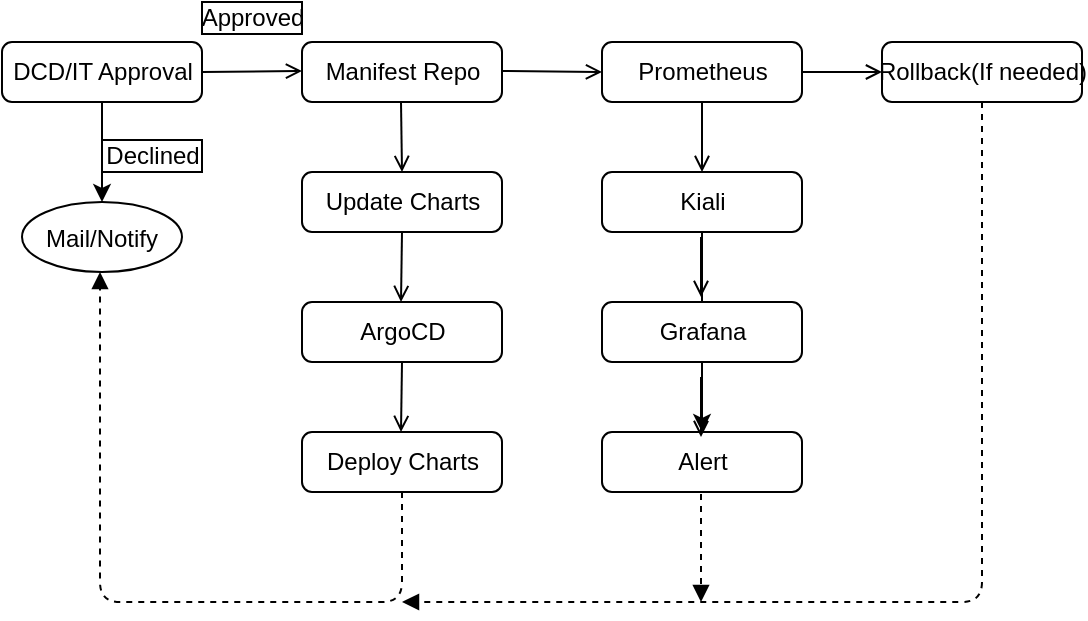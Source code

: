 <mxfile>
    <diagram id="yN3nZFpeZtjUTLLa2uiG" name="Page-1">
        <mxGraphModel dx="798" dy="617" grid="1" gridSize="10" guides="1" tooltips="1" connect="1" arrows="1" fold="1" page="1" pageScale="1" pageWidth="850" pageHeight="1100" math="0" shadow="0">
            <root>
                <mxCell id="0"/>
                <mxCell id="1" parent="0"/>
                <mxCell id="2" value="Manifest Repo" style="html=1;rounded=1;absoluteArcSize=1;arcSize=10;" vertex="1" parent="1">
                    <mxGeometry x="260" y="110" width="100" height="30" as="geometry"/>
                </mxCell>
                <mxCell id="3" value="Update Charts" style="html=1;rounded=1;absoluteArcSize=1;arcSize=10;" vertex="1" parent="1">
                    <mxGeometry x="260" y="175" width="100" height="30" as="geometry"/>
                </mxCell>
                <mxCell id="4" value="ArgoCD" style="html=1;rounded=1;absoluteArcSize=1;arcSize=10;" vertex="1" parent="1">
                    <mxGeometry x="260" y="240" width="100" height="30" as="geometry"/>
                </mxCell>
                <mxCell id="5" value="Deploy Charts" style="html=1;rounded=1;absoluteArcSize=1;arcSize=10;" vertex="1" parent="1">
                    <mxGeometry x="260" y="305" width="100" height="30" as="geometry"/>
                </mxCell>
                <mxCell id="6" value="" style="html=1;rounded=0;labelBackgroundColor=none;align=left;spacingLeft=5;endArrow=open;endFill=0;entryX=0.5;entryY=0;entryDx=0;entryDy=0;" edge="1" parent="1">
                    <mxGeometry relative="1" as="geometry">
                        <mxPoint x="309.5" y="140" as="sourcePoint"/>
                        <mxPoint x="310" y="175" as="targetPoint"/>
                    </mxGeometry>
                </mxCell>
                <mxCell id="7" value="" style="html=1;rounded=0;labelBackgroundColor=none;align=left;spacingLeft=5;endArrow=open;endFill=0;exitX=0.5;exitY=1;exitDx=0;exitDy=0;" edge="1" parent="1" source="3">
                    <mxGeometry relative="1" as="geometry">
                        <mxPoint x="309.5" y="210" as="sourcePoint"/>
                        <mxPoint x="309.5" y="240" as="targetPoint"/>
                    </mxGeometry>
                </mxCell>
                <mxCell id="8" value="" style="html=1;rounded=0;labelBackgroundColor=none;align=left;spacingLeft=5;endArrow=open;endFill=0;exitX=0.5;exitY=1;exitDx=0;exitDy=0;" edge="1" parent="1" source="4">
                    <mxGeometry relative="1" as="geometry">
                        <mxPoint x="310" y="275" as="sourcePoint"/>
                        <mxPoint x="309.5" y="305" as="targetPoint"/>
                    </mxGeometry>
                </mxCell>
                <mxCell id="11" value="" style="html=1;rounded=0;labelBackgroundColor=none;align=left;spacingLeft=5;endArrow=open;endFill=0;entryX=0.5;entryY=0;entryDx=0;entryDy=0;" edge="1" parent="1" target="12">
                    <mxGeometry relative="1" as="geometry">
                        <mxPoint x="429.5" y="140" as="sourcePoint"/>
                        <mxPoint x="430" y="175" as="targetPoint"/>
                    </mxGeometry>
                </mxCell>
                <mxCell id="12" value="Prometheus" style="html=1;rounded=1;absoluteArcSize=1;arcSize=10;" vertex="1" parent="1">
                    <mxGeometry x="410" y="110" width="100" height="30" as="geometry"/>
                </mxCell>
                <mxCell id="37" value="" style="edgeStyle=none;html=1;" edge="1" parent="1" source="13" target="35">
                    <mxGeometry relative="1" as="geometry"/>
                </mxCell>
                <mxCell id="13" value="Kiali" style="html=1;rounded=1;absoluteArcSize=1;arcSize=10;" vertex="1" parent="1">
                    <mxGeometry x="410" y="175" width="100" height="30" as="geometry"/>
                </mxCell>
                <mxCell id="14" value="" style="html=1;rounded=0;labelBackgroundColor=none;align=left;spacingLeft=5;endArrow=open;endFill=0;" edge="1" parent="1" source="12" target="13">
                    <mxGeometry relative="1" as="geometry"/>
                </mxCell>
                <mxCell id="15" value="Grafana" style="html=1;rounded=1;absoluteArcSize=1;arcSize=10;" vertex="1" parent="1">
                    <mxGeometry x="410" y="240" width="100" height="30" as="geometry"/>
                </mxCell>
                <mxCell id="16" value="" style="html=1;rounded=0;labelBackgroundColor=none;align=left;spacingLeft=5;endArrow=open;endFill=0;" edge="1" parent="1">
                    <mxGeometry relative="1" as="geometry">
                        <mxPoint x="459.5" y="207.5" as="sourcePoint"/>
                        <mxPoint x="459.5" y="237.5" as="targetPoint"/>
                    </mxGeometry>
                </mxCell>
                <mxCell id="17" value="" style="html=1;rounded=0;labelBackgroundColor=none;align=left;spacingLeft=5;endArrow=open;endFill=0;entryX=0;entryY=0.5;entryDx=0;entryDy=0;" edge="1" parent="1" target="12">
                    <mxGeometry relative="1" as="geometry">
                        <mxPoint x="360" y="124.5" as="sourcePoint"/>
                        <mxPoint x="400" y="124.5" as="targetPoint"/>
                    </mxGeometry>
                </mxCell>
                <mxCell id="18" value="Rollback(If needed)" style="html=1;rounded=1;absoluteArcSize=1;arcSize=10;" vertex="1" parent="1">
                    <mxGeometry x="550" y="110" width="100" height="30" as="geometry"/>
                </mxCell>
                <mxCell id="19" value="" style="html=1;rounded=0;labelBackgroundColor=none;align=left;spacingLeft=5;endArrow=open;endFill=0;" edge="1" parent="1" target="18">
                    <mxGeometry relative="1" as="geometry">
                        <mxPoint x="510" y="125" as="sourcePoint"/>
                    </mxGeometry>
                </mxCell>
                <mxCell id="27" value="" style="edgeStyle=none;html=1;" edge="1" parent="1" source="20" target="23">
                    <mxGeometry relative="1" as="geometry"/>
                </mxCell>
                <mxCell id="20" value="DCD/IT Approval" style="html=1;rounded=1;absoluteArcSize=1;arcSize=10;" vertex="1" parent="1">
                    <mxGeometry x="110" y="110" width="100" height="30" as="geometry"/>
                </mxCell>
                <mxCell id="21" value="" style="html=1;rounded=0;labelBackgroundColor=none;align=left;spacingLeft=5;endArrow=open;endFill=0;exitX=1;exitY=0.5;exitDx=0;exitDy=0;" edge="1" parent="1" source="20">
                    <mxGeometry relative="1" as="geometry">
                        <mxPoint x="220" y="124.5" as="sourcePoint"/>
                        <mxPoint x="260" y="124.5" as="targetPoint"/>
                    </mxGeometry>
                </mxCell>
                <mxCell id="23" value="Mail/Notify" style="ellipse;" vertex="1" parent="1">
                    <mxGeometry x="120" y="190" width="80" height="35" as="geometry"/>
                </mxCell>
                <mxCell id="24" value="Approved" style="html=1;" vertex="1" parent="1">
                    <mxGeometry x="210" y="90" width="50" height="16" as="geometry"/>
                </mxCell>
                <mxCell id="28" value="Declined" style="html=1;" vertex="1" parent="1">
                    <mxGeometry x="160" y="159" width="50" height="16" as="geometry"/>
                </mxCell>
                <mxCell id="30" value="" style="html=1;verticalAlign=bottom;labelBackgroundColor=none;endArrow=block;endFill=1;dashed=1;exitX=0.5;exitY=1;exitDx=0;exitDy=0;" edge="1" parent="1" source="5">
                    <mxGeometry width="160" relative="1" as="geometry">
                        <mxPoint x="280" y="380" as="sourcePoint"/>
                        <mxPoint x="159" y="225" as="targetPoint"/>
                        <Array as="points">
                            <mxPoint x="310" y="390"/>
                            <mxPoint x="159" y="390"/>
                            <mxPoint x="159" y="225"/>
                        </Array>
                    </mxGeometry>
                </mxCell>
                <mxCell id="33" value="" style="html=1;verticalAlign=bottom;labelBackgroundColor=none;endArrow=block;endFill=1;dashed=1;exitX=0.5;exitY=1;exitDx=0;exitDy=0;" edge="1" parent="1" source="18">
                    <mxGeometry width="160" relative="1" as="geometry">
                        <mxPoint x="350" y="390" as="sourcePoint"/>
                        <mxPoint x="310" y="390" as="targetPoint"/>
                        <Array as="points">
                            <mxPoint x="600" y="390"/>
                            <mxPoint x="310" y="390"/>
                        </Array>
                    </mxGeometry>
                </mxCell>
                <mxCell id="34" value="" style="html=1;verticalAlign=bottom;labelBackgroundColor=none;endArrow=block;endFill=1;dashed=1;exitX=0.495;exitY=0.833;exitDx=0;exitDy=0;exitPerimeter=0;" edge="1" parent="1" source="35">
                    <mxGeometry width="160" relative="1" as="geometry">
                        <mxPoint x="459.5" y="340" as="sourcePoint"/>
                        <mxPoint x="459.5" y="390" as="targetPoint"/>
                        <Array as="points">
                            <mxPoint x="459.5" y="390"/>
                        </Array>
                    </mxGeometry>
                </mxCell>
                <mxCell id="35" value="Alert" style="html=1;rounded=1;absoluteArcSize=1;arcSize=10;" vertex="1" parent="1">
                    <mxGeometry x="410" y="305" width="100" height="30" as="geometry"/>
                </mxCell>
                <mxCell id="36" value="" style="html=1;rounded=0;labelBackgroundColor=none;align=left;spacingLeft=5;endArrow=open;endFill=0;" edge="1" parent="1">
                    <mxGeometry relative="1" as="geometry">
                        <mxPoint x="459.5" y="277.5" as="sourcePoint"/>
                        <mxPoint x="459.5" y="307.5" as="targetPoint"/>
                    </mxGeometry>
                </mxCell>
            </root>
        </mxGraphModel>
    </diagram>
</mxfile>